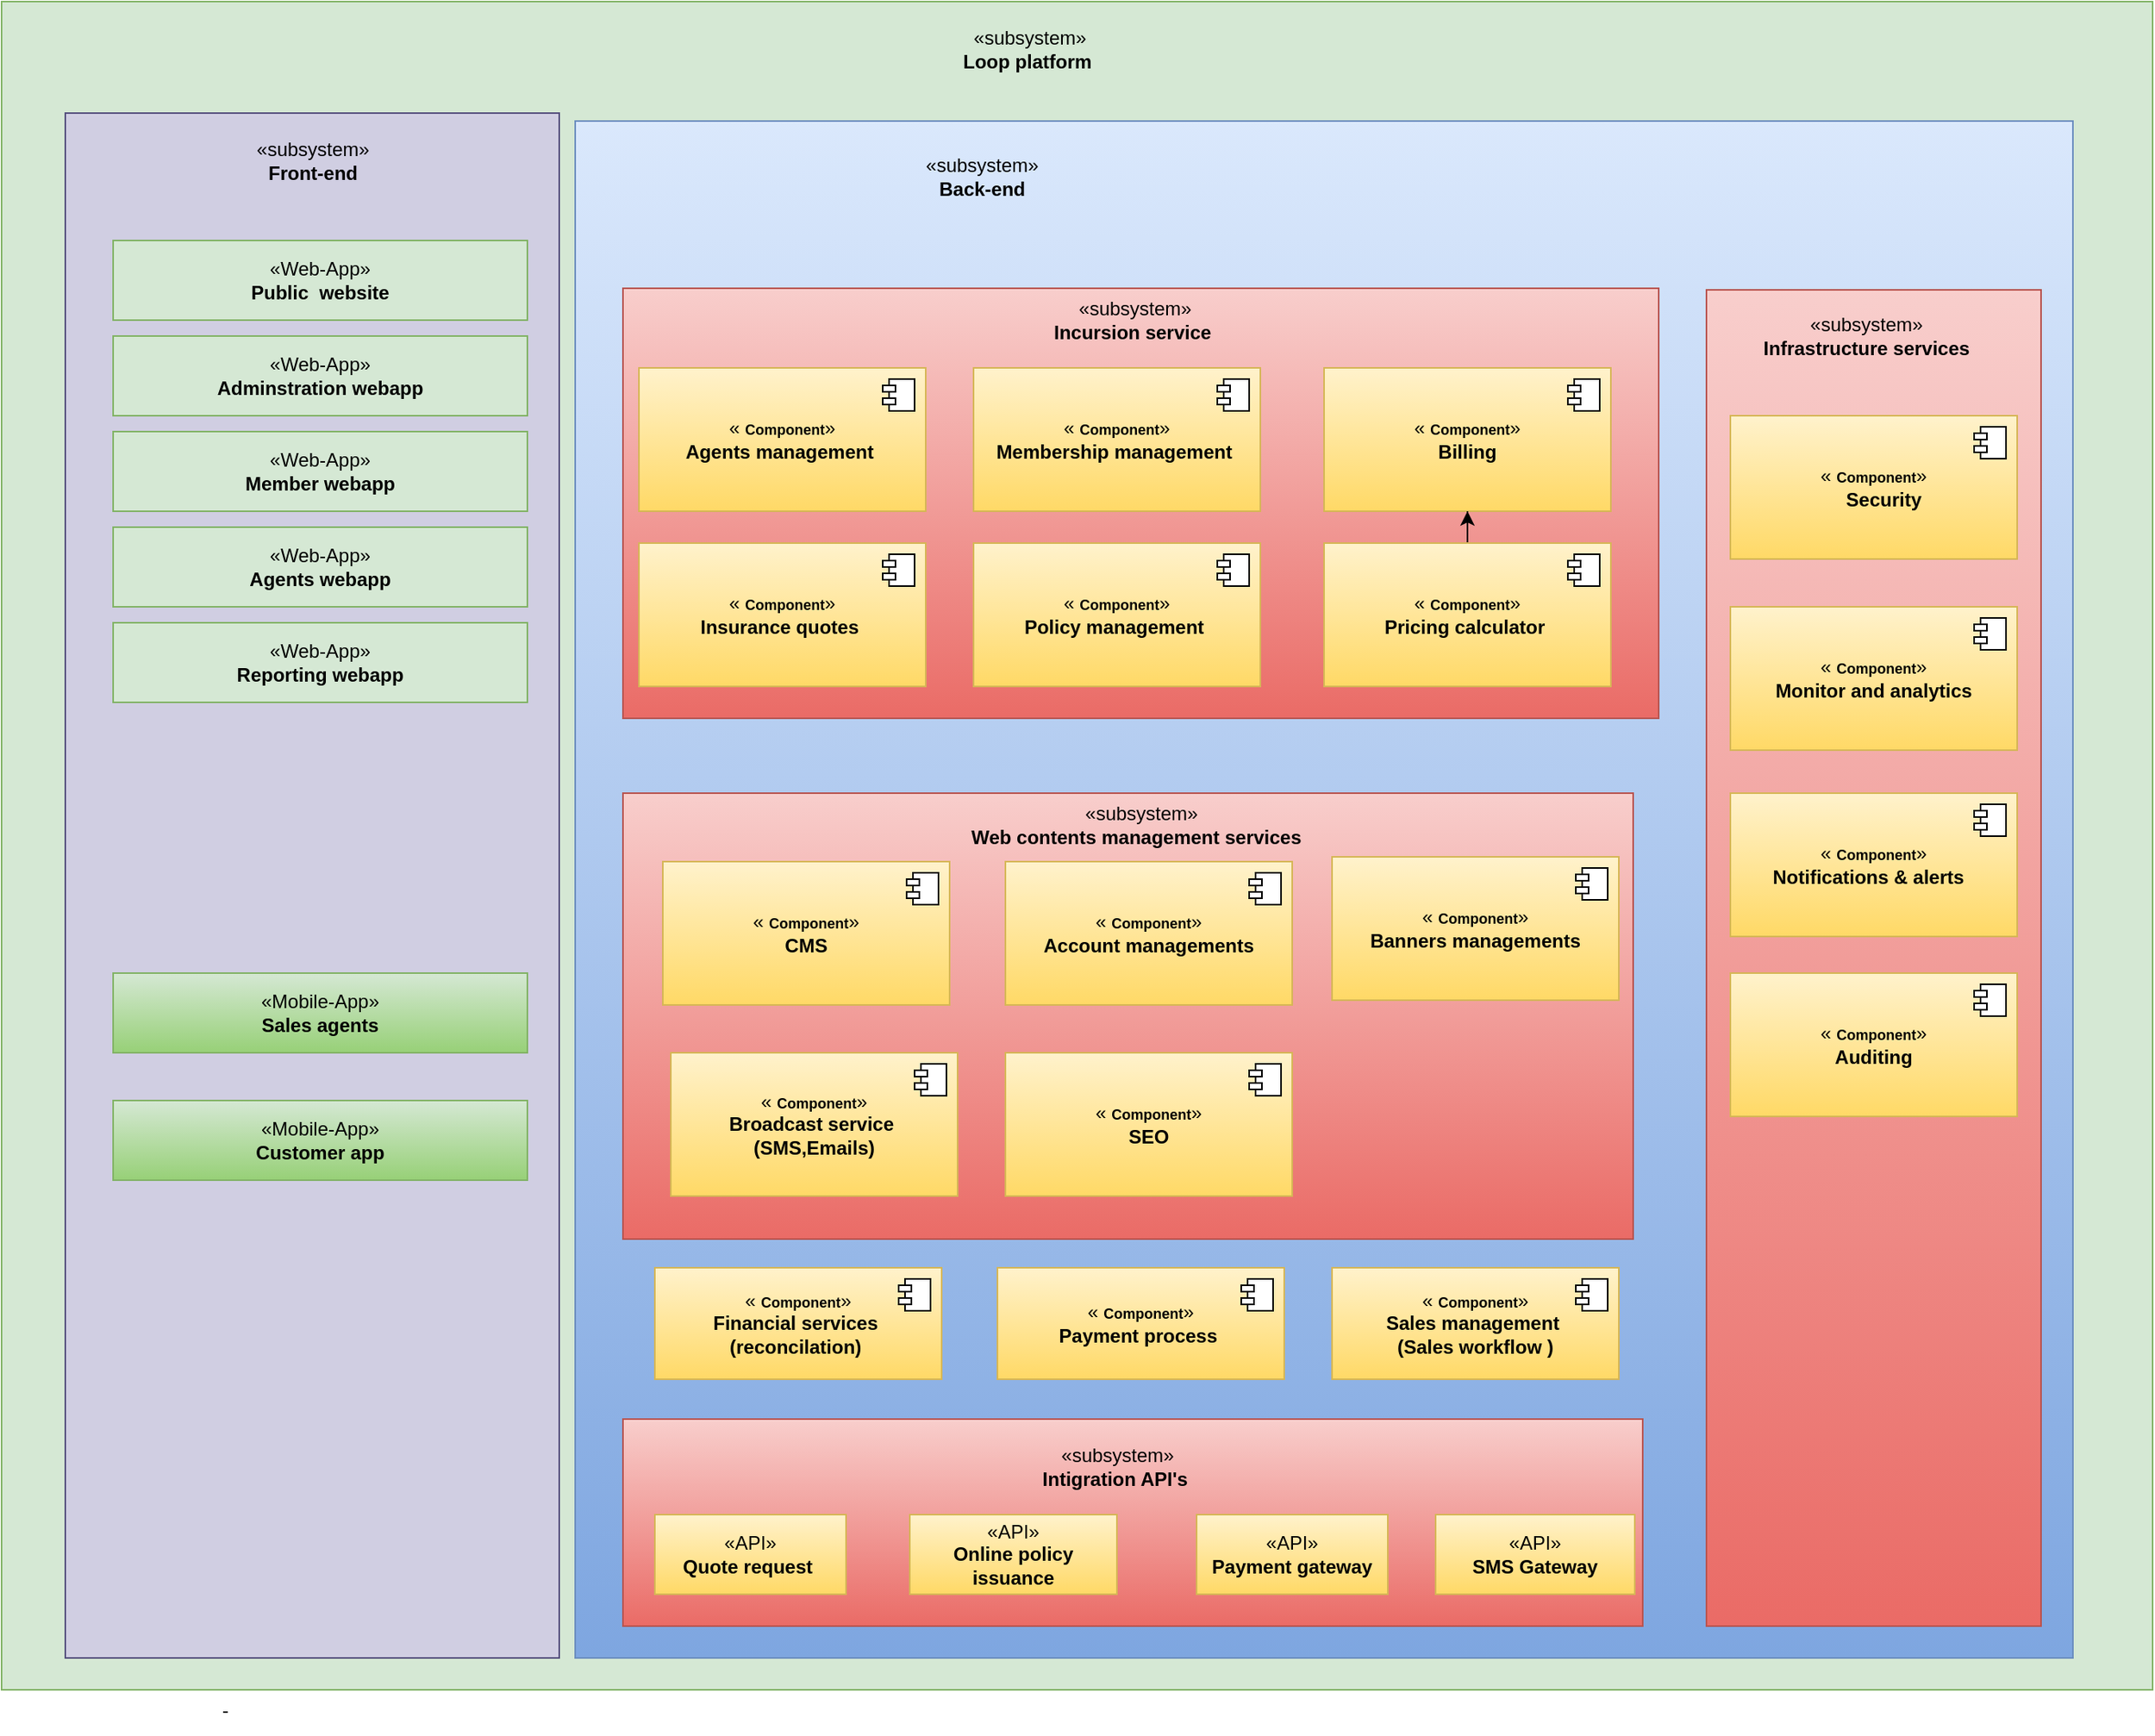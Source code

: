 <mxfile version="22.1.0" type="device">
  <diagram name="Page-1" id="1VrzVW-zOHMod4vHWDAO">
    <mxGraphModel dx="1602" dy="3536" grid="1" gridSize="10" guides="1" tooltips="1" connect="1" arrows="1" fold="1" page="1" pageScale="1" pageWidth="827" pageHeight="1169" math="0" shadow="0">
      <root>
        <mxCell id="0" />
        <mxCell id="1" parent="0" />
        <mxCell id="8f19t0Ze3PnC0a54eQCc-81" value="" style="html=1;whiteSpace=wrap;fillColor=#d5e8d4;strokeColor=#82b366;" vertex="1" parent="1">
          <mxGeometry x="10" y="-2290" width="1350" height="1060" as="geometry" />
        </mxCell>
        <mxCell id="8f19t0Ze3PnC0a54eQCc-82" value="«subsystem»&lt;br style=&quot;border-color: var(--border-color);&quot;&gt;&lt;b style=&quot;border-color: var(--border-color);&quot;&gt;Loop platform&amp;nbsp;&lt;/b&gt;" style="text;html=1;align=center;verticalAlign=middle;resizable=0;points=[];autosize=1;strokeColor=none;fillColor=none;" vertex="1" parent="1">
          <mxGeometry x="600" y="-2280" width="110" height="40" as="geometry" />
        </mxCell>
        <mxCell id="8f19t0Ze3PnC0a54eQCc-83" value="" style="html=1;whiteSpace=wrap;fillColor=#d0cee2;strokeColor=#56517e;" vertex="1" parent="1">
          <mxGeometry x="50" y="-2220" width="310" height="970" as="geometry" />
        </mxCell>
        <mxCell id="8f19t0Ze3PnC0a54eQCc-84" value="«subsystem»&lt;br style=&quot;border-color: var(--border-color);&quot;&gt;&lt;b style=&quot;border-color: var(--border-color);&quot;&gt;Front-end&lt;/b&gt;" style="text;html=1;align=center;verticalAlign=middle;resizable=0;points=[];autosize=1;strokeColor=none;fillColor=none;" vertex="1" parent="1">
          <mxGeometry x="160" y="-2210" width="90" height="40" as="geometry" />
        </mxCell>
        <mxCell id="8f19t0Ze3PnC0a54eQCc-85" value="«Web-App»&lt;br style=&quot;border-color: var(--border-color);&quot;&gt;&lt;b style=&quot;border-color: var(--border-color);&quot;&gt;Public&amp;nbsp; website&lt;/b&gt;" style="html=1;whiteSpace=wrap;fillColor=#d5e8d4;strokeColor=#82b366;" vertex="1" parent="1">
          <mxGeometry x="80" y="-2140" width="260" height="50" as="geometry" />
        </mxCell>
        <mxCell id="8f19t0Ze3PnC0a54eQCc-95" value="«Web-App»&lt;br style=&quot;border-color: var(--border-color);&quot;&gt;&lt;b style=&quot;border-color: var(--border-color);&quot;&gt;Adminstration webapp&lt;/b&gt;" style="html=1;whiteSpace=wrap;fillColor=#d5e8d4;strokeColor=#82b366;" vertex="1" parent="1">
          <mxGeometry x="80" y="-2080" width="260" height="50" as="geometry" />
        </mxCell>
        <mxCell id="8f19t0Ze3PnC0a54eQCc-96" value="«Mobile-App»&lt;br style=&quot;border-color: var(--border-color);&quot;&gt;&lt;b style=&quot;border-color: var(--border-color);&quot;&gt;Sales agents&lt;/b&gt;" style="html=1;whiteSpace=wrap;fillColor=#d5e8d4;strokeColor=#82b366;gradientColor=#97d077;" vertex="1" parent="1">
          <mxGeometry x="80" y="-1680" width="260" height="50" as="geometry" />
        </mxCell>
        <mxCell id="8f19t0Ze3PnC0a54eQCc-97" value="«Web-App»&lt;br style=&quot;border-color: var(--border-color);&quot;&gt;&lt;b style=&quot;border-color: var(--border-color);&quot;&gt;Reporting webapp&lt;/b&gt;" style="html=1;whiteSpace=wrap;fillColor=#d5e8d4;strokeColor=#82b366;" vertex="1" parent="1">
          <mxGeometry x="80" y="-1900" width="260" height="50" as="geometry" />
        </mxCell>
        <mxCell id="8f19t0Ze3PnC0a54eQCc-98" value="«Mobile-App»&lt;br style=&quot;border-color: var(--border-color);&quot;&gt;&lt;b style=&quot;border-color: var(--border-color);&quot;&gt;Customer app&lt;/b&gt;" style="html=1;whiteSpace=wrap;fillColor=#d5e8d4;strokeColor=#82b366;gradientColor=#97d077;" vertex="1" parent="1">
          <mxGeometry x="80" y="-1600" width="260" height="50" as="geometry" />
        </mxCell>
        <mxCell id="8f19t0Ze3PnC0a54eQCc-99" value="«Web-App»&lt;br style=&quot;border-color: var(--border-color);&quot;&gt;&lt;b style=&quot;border-color: var(--border-color);&quot;&gt;Agents webapp&lt;/b&gt;" style="html=1;whiteSpace=wrap;fillColor=#d5e8d4;strokeColor=#82b366;" vertex="1" parent="1">
          <mxGeometry x="80" y="-1960" width="260" height="50" as="geometry" />
        </mxCell>
        <mxCell id="8f19t0Ze3PnC0a54eQCc-100" value="«Web-App»&lt;br style=&quot;border-color: var(--border-color);&quot;&gt;&lt;b style=&quot;border-color: var(--border-color);&quot;&gt;Member webapp&lt;/b&gt;" style="html=1;whiteSpace=wrap;fillColor=#d5e8d4;strokeColor=#82b366;" vertex="1" parent="1">
          <mxGeometry x="80" y="-2020" width="260" height="50" as="geometry" />
        </mxCell>
        <mxCell id="8f19t0Ze3PnC0a54eQCc-101" value="" style="html=1;whiteSpace=wrap;fillColor=#dae8fc;gradientColor=#7ea6e0;strokeColor=#6c8ebf;" vertex="1" parent="1">
          <mxGeometry x="370" y="-2215" width="940" height="965" as="geometry" />
        </mxCell>
        <mxCell id="8f19t0Ze3PnC0a54eQCc-102" value="«subsystem»&lt;br style=&quot;border-color: var(--border-color);&quot;&gt;&lt;b style=&quot;border-color: var(--border-color);&quot;&gt;Back-end&lt;/b&gt;" style="text;html=1;align=center;verticalAlign=middle;resizable=0;points=[];autosize=1;strokeColor=none;fillColor=none;" vertex="1" parent="1">
          <mxGeometry x="580" y="-2200" width="90" height="40" as="geometry" />
        </mxCell>
        <mxCell id="8f19t0Ze3PnC0a54eQCc-103" value="" style="html=1;whiteSpace=wrap;fillColor=#f8cecc;gradientColor=#ea6b66;strokeColor=#b85450;" vertex="1" parent="1">
          <mxGeometry x="400" y="-2110" width="650" height="270" as="geometry" />
        </mxCell>
        <mxCell id="8f19t0Ze3PnC0a54eQCc-106" value="«&lt;b style=&quot;border-color: var(--border-color);&quot;&gt;&amp;nbsp;&lt;font style=&quot;font-size: 9px;&quot;&gt;Component&lt;/font&gt;&lt;/b&gt;»&lt;br&gt;&lt;b&gt;Agents management&amp;nbsp;&lt;/b&gt;" style="html=1;dropTarget=0;whiteSpace=wrap;fillColor=#fff2cc;gradientColor=#ffd966;strokeColor=#d6b656;" vertex="1" parent="1">
          <mxGeometry x="410" y="-2060" width="180" height="90" as="geometry" />
        </mxCell>
        <mxCell id="8f19t0Ze3PnC0a54eQCc-107" value="" style="shape=module;jettyWidth=8;jettyHeight=4;" vertex="1" parent="8f19t0Ze3PnC0a54eQCc-106">
          <mxGeometry x="1" width="20" height="20" relative="1" as="geometry">
            <mxPoint x="-27" y="7" as="offset" />
          </mxGeometry>
        </mxCell>
        <mxCell id="8f19t0Ze3PnC0a54eQCc-108" value="«&lt;b style=&quot;border-color: var(--border-color);&quot;&gt;&amp;nbsp;&lt;font style=&quot;font-size: 9px;&quot;&gt;Component&lt;/font&gt;&lt;/b&gt;»&lt;br&gt;&lt;b&gt;Membership management&amp;nbsp;&lt;/b&gt;" style="html=1;dropTarget=0;whiteSpace=wrap;fillColor=#fff2cc;gradientColor=#ffd966;strokeColor=#d6b656;" vertex="1" parent="1">
          <mxGeometry x="620" y="-2060" width="180" height="90" as="geometry" />
        </mxCell>
        <mxCell id="8f19t0Ze3PnC0a54eQCc-109" value="" style="shape=module;jettyWidth=8;jettyHeight=4;" vertex="1" parent="8f19t0Ze3PnC0a54eQCc-108">
          <mxGeometry x="1" width="20" height="20" relative="1" as="geometry">
            <mxPoint x="-27" y="7" as="offset" />
          </mxGeometry>
        </mxCell>
        <mxCell id="8f19t0Ze3PnC0a54eQCc-112" value="«&lt;b style=&quot;border-color: var(--border-color);&quot;&gt;&amp;nbsp;&lt;font style=&quot;font-size: 9px;&quot;&gt;Component&lt;/font&gt;&lt;/b&gt;»&lt;br&gt;&lt;b&gt;Billing&lt;/b&gt;" style="html=1;dropTarget=0;whiteSpace=wrap;fillColor=#fff2cc;gradientColor=#ffd966;strokeColor=#d6b656;" vertex="1" parent="1">
          <mxGeometry x="840" y="-2060" width="180" height="90" as="geometry" />
        </mxCell>
        <mxCell id="8f19t0Ze3PnC0a54eQCc-113" value="" style="shape=module;jettyWidth=8;jettyHeight=4;" vertex="1" parent="8f19t0Ze3PnC0a54eQCc-112">
          <mxGeometry x="1" width="20" height="20" relative="1" as="geometry">
            <mxPoint x="-27" y="7" as="offset" />
          </mxGeometry>
        </mxCell>
        <mxCell id="8f19t0Ze3PnC0a54eQCc-114" value="«&lt;b style=&quot;border-color: var(--border-color);&quot;&gt;&amp;nbsp;&lt;font style=&quot;font-size: 9px;&quot;&gt;Component&lt;/font&gt;&lt;/b&gt;»&lt;br&gt;&lt;b&gt;Insurance quotes&amp;nbsp;&lt;/b&gt;" style="html=1;dropTarget=0;whiteSpace=wrap;fillColor=#fff2cc;gradientColor=#ffd966;strokeColor=#d6b656;" vertex="1" parent="1">
          <mxGeometry x="410" y="-1950" width="180" height="90" as="geometry" />
        </mxCell>
        <mxCell id="8f19t0Ze3PnC0a54eQCc-115" value="" style="shape=module;jettyWidth=8;jettyHeight=4;" vertex="1" parent="8f19t0Ze3PnC0a54eQCc-114">
          <mxGeometry x="1" width="20" height="20" relative="1" as="geometry">
            <mxPoint x="-27" y="7" as="offset" />
          </mxGeometry>
        </mxCell>
        <mxCell id="8f19t0Ze3PnC0a54eQCc-116" value="«&lt;b style=&quot;border-color: var(--border-color);&quot;&gt;&amp;nbsp;&lt;font style=&quot;font-size: 9px;&quot;&gt;Component&lt;/font&gt;&lt;/b&gt;»&lt;br&gt;&lt;b&gt;Policy management&amp;nbsp;&lt;/b&gt;" style="html=1;dropTarget=0;whiteSpace=wrap;fillColor=#fff2cc;gradientColor=#ffd966;strokeColor=#d6b656;" vertex="1" parent="1">
          <mxGeometry x="620" y="-1950" width="180" height="90" as="geometry" />
        </mxCell>
        <mxCell id="8f19t0Ze3PnC0a54eQCc-117" value="" style="shape=module;jettyWidth=8;jettyHeight=4;" vertex="1" parent="8f19t0Ze3PnC0a54eQCc-116">
          <mxGeometry x="1" width="20" height="20" relative="1" as="geometry">
            <mxPoint x="-27" y="7" as="offset" />
          </mxGeometry>
        </mxCell>
        <mxCell id="8f19t0Ze3PnC0a54eQCc-120" value="" style="edgeStyle=orthogonalEdgeStyle;rounded=0;orthogonalLoop=1;jettySize=auto;html=1;" edge="1" parent="1" source="8f19t0Ze3PnC0a54eQCc-118" target="8f19t0Ze3PnC0a54eQCc-112">
          <mxGeometry relative="1" as="geometry" />
        </mxCell>
        <mxCell id="8f19t0Ze3PnC0a54eQCc-118" value="«&lt;b style=&quot;border-color: var(--border-color);&quot;&gt;&amp;nbsp;&lt;font style=&quot;font-size: 9px;&quot;&gt;Component&lt;/font&gt;&lt;/b&gt;»&lt;br&gt;&lt;b&gt;Pricing calculator&amp;nbsp;&lt;/b&gt;" style="html=1;dropTarget=0;whiteSpace=wrap;fillColor=#fff2cc;gradientColor=#ffd966;strokeColor=#d6b656;" vertex="1" parent="1">
          <mxGeometry x="840" y="-1950" width="180" height="90" as="geometry" />
        </mxCell>
        <mxCell id="8f19t0Ze3PnC0a54eQCc-119" value="" style="shape=module;jettyWidth=8;jettyHeight=4;" vertex="1" parent="8f19t0Ze3PnC0a54eQCc-118">
          <mxGeometry x="1" width="20" height="20" relative="1" as="geometry">
            <mxPoint x="-27" y="7" as="offset" />
          </mxGeometry>
        </mxCell>
        <mxCell id="8f19t0Ze3PnC0a54eQCc-122" value="«subsystem»&lt;br style=&quot;border-color: var(--border-color);&quot;&gt;&lt;b style=&quot;border-color: var(--border-color);&quot;&gt;Incursion service&amp;nbsp;&lt;/b&gt;" style="text;html=1;align=center;verticalAlign=middle;resizable=0;points=[];autosize=1;strokeColor=none;fillColor=none;" vertex="1" parent="1">
          <mxGeometry x="656" y="-2110" width="130" height="40" as="geometry" />
        </mxCell>
        <mxCell id="8f19t0Ze3PnC0a54eQCc-123" value="" style="html=1;whiteSpace=wrap;fillColor=#f8cecc;gradientColor=#ea6b66;strokeColor=#b85450;" vertex="1" parent="1">
          <mxGeometry x="400" y="-1793" width="634" height="280" as="geometry" />
        </mxCell>
        <mxCell id="8f19t0Ze3PnC0a54eQCc-124" value="«subsystem»&lt;br style=&quot;border-color: var(--border-color);&quot;&gt;&lt;b style=&quot;border-color: var(--border-color);&quot;&gt;Web contents management services&amp;nbsp;&amp;nbsp;&lt;/b&gt;" style="text;html=1;align=center;verticalAlign=middle;resizable=0;points=[];autosize=1;strokeColor=none;fillColor=none;" vertex="1" parent="1">
          <mxGeometry x="605" y="-1793" width="240" height="40" as="geometry" />
        </mxCell>
        <mxCell id="8f19t0Ze3PnC0a54eQCc-125" value="«&lt;b style=&quot;border-color: var(--border-color);&quot;&gt;&amp;nbsp;&lt;font style=&quot;font-size: 9px;&quot;&gt;Component&lt;/font&gt;&lt;/b&gt;»&lt;br&gt;&lt;b&gt;CMS&lt;/b&gt;" style="html=1;dropTarget=0;whiteSpace=wrap;fillColor=#fff2cc;gradientColor=#ffd966;strokeColor=#d6b656;" vertex="1" parent="1">
          <mxGeometry x="425" y="-1750" width="180" height="90" as="geometry" />
        </mxCell>
        <mxCell id="8f19t0Ze3PnC0a54eQCc-126" value="" style="shape=module;jettyWidth=8;jettyHeight=4;" vertex="1" parent="8f19t0Ze3PnC0a54eQCc-125">
          <mxGeometry x="1" width="20" height="20" relative="1" as="geometry">
            <mxPoint x="-27" y="7" as="offset" />
          </mxGeometry>
        </mxCell>
        <mxCell id="8f19t0Ze3PnC0a54eQCc-127" value="«&lt;b style=&quot;border-color: var(--border-color);&quot;&gt;&amp;nbsp;&lt;font style=&quot;font-size: 9px;&quot;&gt;Component&lt;/font&gt;&lt;/b&gt;»&lt;br&gt;&lt;b&gt;Account managements&lt;/b&gt;" style="html=1;dropTarget=0;whiteSpace=wrap;fillColor=#fff2cc;gradientColor=#ffd966;strokeColor=#d6b656;" vertex="1" parent="1">
          <mxGeometry x="640" y="-1750" width="180" height="90" as="geometry" />
        </mxCell>
        <mxCell id="8f19t0Ze3PnC0a54eQCc-128" value="" style="shape=module;jettyWidth=8;jettyHeight=4;" vertex="1" parent="8f19t0Ze3PnC0a54eQCc-127">
          <mxGeometry x="1" width="20" height="20" relative="1" as="geometry">
            <mxPoint x="-27" y="7" as="offset" />
          </mxGeometry>
        </mxCell>
        <mxCell id="8f19t0Ze3PnC0a54eQCc-131" value="«&lt;b style=&quot;border-color: var(--border-color);&quot;&gt;&amp;nbsp;&lt;font style=&quot;font-size: 9px;&quot;&gt;Component&lt;/font&gt;&lt;/b&gt;»&lt;br&gt;&lt;b&gt;Banners managements&lt;/b&gt;" style="html=1;dropTarget=0;whiteSpace=wrap;fillColor=#fff2cc;gradientColor=#ffd966;strokeColor=#d6b656;" vertex="1" parent="1">
          <mxGeometry x="845" y="-1753" width="180" height="90" as="geometry" />
        </mxCell>
        <mxCell id="8f19t0Ze3PnC0a54eQCc-132" value="" style="shape=module;jettyWidth=8;jettyHeight=4;" vertex="1" parent="8f19t0Ze3PnC0a54eQCc-131">
          <mxGeometry x="1" width="20" height="20" relative="1" as="geometry">
            <mxPoint x="-27" y="7" as="offset" />
          </mxGeometry>
        </mxCell>
        <mxCell id="8f19t0Ze3PnC0a54eQCc-133" value="«&lt;b style=&quot;border-color: var(--border-color);&quot;&gt;&amp;nbsp;&lt;font style=&quot;font-size: 9px;&quot;&gt;Component&lt;/font&gt;&lt;/b&gt;»&lt;br&gt;&lt;b&gt;Broadcast service&amp;nbsp;&lt;br&gt;(SMS,Emails)&lt;/b&gt;" style="html=1;dropTarget=0;whiteSpace=wrap;fillColor=#fff2cc;gradientColor=#ffd966;strokeColor=#d6b656;" vertex="1" parent="1">
          <mxGeometry x="430" y="-1630" width="180" height="90" as="geometry" />
        </mxCell>
        <mxCell id="8f19t0Ze3PnC0a54eQCc-134" value="" style="shape=module;jettyWidth=8;jettyHeight=4;" vertex="1" parent="8f19t0Ze3PnC0a54eQCc-133">
          <mxGeometry x="1" width="20" height="20" relative="1" as="geometry">
            <mxPoint x="-27" y="7" as="offset" />
          </mxGeometry>
        </mxCell>
        <mxCell id="8f19t0Ze3PnC0a54eQCc-135" value="«&lt;b style=&quot;border-color: var(--border-color);&quot;&gt;&amp;nbsp;&lt;font style=&quot;font-size: 9px;&quot;&gt;Component&lt;/font&gt;&lt;/b&gt;»&lt;br&gt;&lt;b&gt;SEO&lt;/b&gt;" style="html=1;dropTarget=0;whiteSpace=wrap;fillColor=#fff2cc;gradientColor=#ffd966;strokeColor=#d6b656;glass=0;rounded=0;shadow=0;" vertex="1" parent="1">
          <mxGeometry x="640" y="-1630" width="180" height="90" as="geometry" />
        </mxCell>
        <mxCell id="8f19t0Ze3PnC0a54eQCc-136" value="" style="shape=module;jettyWidth=8;jettyHeight=4;" vertex="1" parent="8f19t0Ze3PnC0a54eQCc-135">
          <mxGeometry x="1" width="20" height="20" relative="1" as="geometry">
            <mxPoint x="-27" y="7" as="offset" />
          </mxGeometry>
        </mxCell>
        <mxCell id="8f19t0Ze3PnC0a54eQCc-137" value="«&lt;b style=&quot;border-color: var(--border-color);&quot;&gt;&amp;nbsp;&lt;font style=&quot;font-size: 9px;&quot;&gt;Component&lt;/font&gt;&lt;/b&gt;»&lt;br&gt;&lt;b&gt;Financial services&amp;nbsp;&lt;br&gt;(reconcilation)&amp;nbsp;&lt;/b&gt;" style="html=1;dropTarget=0;whiteSpace=wrap;fillColor=#fff2cc;gradientColor=#ffd966;strokeColor=#d6b656;" vertex="1" parent="1">
          <mxGeometry x="420" y="-1495" width="180" height="70" as="geometry" />
        </mxCell>
        <mxCell id="8f19t0Ze3PnC0a54eQCc-138" value="" style="shape=module;jettyWidth=8;jettyHeight=4;" vertex="1" parent="8f19t0Ze3PnC0a54eQCc-137">
          <mxGeometry x="1" width="20" height="20" relative="1" as="geometry">
            <mxPoint x="-27" y="7" as="offset" />
          </mxGeometry>
        </mxCell>
        <mxCell id="8f19t0Ze3PnC0a54eQCc-143" value="«&lt;b style=&quot;border-color: var(--border-color);&quot;&gt;&amp;nbsp;&lt;font style=&quot;font-size: 9px;&quot;&gt;Component&lt;/font&gt;&lt;/b&gt;»&lt;br&gt;&lt;b&gt;Payment process&amp;nbsp;&lt;/b&gt;" style="html=1;dropTarget=0;whiteSpace=wrap;fillColor=#fff2cc;gradientColor=#ffd966;strokeColor=#d6b656;" vertex="1" parent="1">
          <mxGeometry x="635" y="-1495" width="180" height="70" as="geometry" />
        </mxCell>
        <mxCell id="8f19t0Ze3PnC0a54eQCc-144" value="" style="shape=module;jettyWidth=8;jettyHeight=4;" vertex="1" parent="8f19t0Ze3PnC0a54eQCc-143">
          <mxGeometry x="1" width="20" height="20" relative="1" as="geometry">
            <mxPoint x="-27" y="7" as="offset" />
          </mxGeometry>
        </mxCell>
        <mxCell id="8f19t0Ze3PnC0a54eQCc-145" value="«&lt;b style=&quot;border-color: var(--border-color);&quot;&gt;&amp;nbsp;&lt;font style=&quot;font-size: 9px;&quot;&gt;Component&lt;/font&gt;&lt;/b&gt;»&lt;br&gt;&lt;b&gt;Sales management&amp;nbsp;&lt;br&gt;(Sales workflow )&lt;/b&gt;" style="html=1;dropTarget=0;whiteSpace=wrap;fillColor=#fff2cc;gradientColor=#ffd966;strokeColor=#d6b656;" vertex="1" parent="1">
          <mxGeometry x="845" y="-1495" width="180" height="70" as="geometry" />
        </mxCell>
        <mxCell id="8f19t0Ze3PnC0a54eQCc-146" value="" style="shape=module;jettyWidth=8;jettyHeight=4;" vertex="1" parent="8f19t0Ze3PnC0a54eQCc-145">
          <mxGeometry x="1" width="20" height="20" relative="1" as="geometry">
            <mxPoint x="-27" y="7" as="offset" />
          </mxGeometry>
        </mxCell>
        <mxCell id="8f19t0Ze3PnC0a54eQCc-147" value="" style="html=1;whiteSpace=wrap;fillColor=#f8cecc;strokeColor=#b85450;gradientColor=#ea6b66;" vertex="1" parent="1">
          <mxGeometry x="400" y="-1400" width="640" height="130" as="geometry" />
        </mxCell>
        <mxCell id="8f19t0Ze3PnC0a54eQCc-148" value="«subsystem»&lt;br style=&quot;border-color: var(--border-color);&quot;&gt;&lt;b style=&quot;border-color: var(--border-color);&quot;&gt;Intigration API&#39;s&amp;nbsp;&lt;/b&gt;" style="text;html=1;align=center;verticalAlign=middle;resizable=0;points=[];autosize=1;strokeColor=none;fillColor=none;" vertex="1" parent="1">
          <mxGeometry x="650" y="-1390" width="120" height="40" as="geometry" />
        </mxCell>
        <mxCell id="8f19t0Ze3PnC0a54eQCc-149" value="«API»&lt;br&gt;&lt;b&gt;Quote request&amp;nbsp;&lt;/b&gt;" style="html=1;whiteSpace=wrap;fillColor=#fff2cc;gradientColor=#ffd966;strokeColor=#d6b656;" vertex="1" parent="1">
          <mxGeometry x="420" y="-1340" width="120" height="50" as="geometry" />
        </mxCell>
        <mxCell id="8f19t0Ze3PnC0a54eQCc-150" value="«API»&lt;br&gt;&lt;b&gt;Online policy issuance&lt;/b&gt;" style="html=1;whiteSpace=wrap;fillColor=#fff2cc;gradientColor=#ffd966;strokeColor=#d6b656;" vertex="1" parent="1">
          <mxGeometry x="580" y="-1340" width="130" height="50" as="geometry" />
        </mxCell>
        <mxCell id="8f19t0Ze3PnC0a54eQCc-151" value="«API»&lt;br&gt;&lt;b&gt;Payment gateway&lt;/b&gt;" style="html=1;whiteSpace=wrap;fillColor=#fff2cc;gradientColor=#ffd966;strokeColor=#d6b656;" vertex="1" parent="1">
          <mxGeometry x="760" y="-1340" width="120" height="50" as="geometry" />
        </mxCell>
        <mxCell id="8f19t0Ze3PnC0a54eQCc-152" value="«API»&lt;br&gt;&lt;b&gt;SMS Gateway&lt;/b&gt;" style="html=1;whiteSpace=wrap;fillColor=#fff2cc;gradientColor=#ffd966;strokeColor=#d6b656;" vertex="1" parent="1">
          <mxGeometry x="910" y="-1340" width="125" height="50" as="geometry" />
        </mxCell>
        <mxCell id="8f19t0Ze3PnC0a54eQCc-153" value="" style="html=1;whiteSpace=wrap;fillColor=#f8cecc;strokeColor=#b85450;gradientColor=#ea6b66;" vertex="1" parent="1">
          <mxGeometry x="1080" y="-2109" width="210" height="839" as="geometry" />
        </mxCell>
        <mxCell id="8f19t0Ze3PnC0a54eQCc-154" value="«subsystem»&lt;br style=&quot;border-color: var(--border-color);&quot;&gt;&lt;b style=&quot;border-color: var(--border-color);&quot;&gt;Infrastructure services&lt;/b&gt;" style="text;html=1;align=center;verticalAlign=middle;resizable=0;points=[];autosize=1;strokeColor=none;fillColor=none;" vertex="1" parent="1">
          <mxGeometry x="1105" y="-2100" width="150" height="40" as="geometry" />
        </mxCell>
        <mxCell id="8f19t0Ze3PnC0a54eQCc-155" value="«&lt;b style=&quot;border-color: var(--border-color);&quot;&gt;&amp;nbsp;&lt;font style=&quot;font-size: 9px;&quot;&gt;Component&lt;/font&gt;&lt;/b&gt;»&lt;br&gt;&lt;div style=&quot;text-align: right;&quot;&gt;&lt;b style=&quot;background-color: initial;&quot;&gt;Security&amp;nbsp;&lt;/b&gt;&lt;/div&gt;" style="html=1;dropTarget=0;whiteSpace=wrap;fillColor=#fff2cc;gradientColor=#ffd966;strokeColor=#d6b656;perimeterSpacing=0;" vertex="1" parent="1">
          <mxGeometry x="1095" y="-2030" width="180" height="90" as="geometry" />
        </mxCell>
        <mxCell id="8f19t0Ze3PnC0a54eQCc-156" value="" style="shape=module;jettyWidth=8;jettyHeight=4;" vertex="1" parent="8f19t0Ze3PnC0a54eQCc-155">
          <mxGeometry x="1" width="20" height="20" relative="1" as="geometry">
            <mxPoint x="-27" y="7" as="offset" />
          </mxGeometry>
        </mxCell>
        <mxCell id="8f19t0Ze3PnC0a54eQCc-157" value="«&lt;b style=&quot;border-color: var(--border-color);&quot;&gt;&amp;nbsp;&lt;font style=&quot;font-size: 9px;&quot;&gt;Component&lt;/font&gt;&lt;/b&gt;»&lt;br&gt;&lt;b&gt;Monitor and analytics&lt;/b&gt;" style="html=1;dropTarget=0;whiteSpace=wrap;fillColor=#fff2cc;gradientColor=#ffd966;strokeColor=#d6b656;" vertex="1" parent="1">
          <mxGeometry x="1095" y="-1910" width="180" height="90" as="geometry" />
        </mxCell>
        <mxCell id="8f19t0Ze3PnC0a54eQCc-158" value="" style="shape=module;jettyWidth=8;jettyHeight=4;" vertex="1" parent="8f19t0Ze3PnC0a54eQCc-157">
          <mxGeometry x="1" width="20" height="20" relative="1" as="geometry">
            <mxPoint x="-27" y="7" as="offset" />
          </mxGeometry>
        </mxCell>
        <mxCell id="8f19t0Ze3PnC0a54eQCc-159" value="«&lt;b style=&quot;border-color: var(--border-color);&quot;&gt;&amp;nbsp;&lt;font style=&quot;font-size: 9px;&quot;&gt;Component&lt;/font&gt;&lt;/b&gt;»&lt;br&gt;&lt;b&gt;Auditing&lt;/b&gt;" style="html=1;dropTarget=0;whiteSpace=wrap;fillColor=#fff2cc;gradientColor=#ffd966;strokeColor=#d6b656;" vertex="1" parent="1">
          <mxGeometry x="1095" y="-1680" width="180" height="90" as="geometry" />
        </mxCell>
        <mxCell id="8f19t0Ze3PnC0a54eQCc-160" value="" style="shape=module;jettyWidth=8;jettyHeight=4;" vertex="1" parent="8f19t0Ze3PnC0a54eQCc-159">
          <mxGeometry x="1" width="20" height="20" relative="1" as="geometry">
            <mxPoint x="-27" y="7" as="offset" />
          </mxGeometry>
        </mxCell>
        <mxCell id="8f19t0Ze3PnC0a54eQCc-161" value="«&lt;b style=&quot;border-color: var(--border-color);&quot;&gt;&amp;nbsp;&lt;font style=&quot;font-size: 9px;&quot;&gt;Component&lt;/font&gt;&lt;/b&gt;»&lt;br&gt;&lt;div style=&quot;text-align: right;&quot;&gt;&lt;b style=&quot;background-color: initial;&quot;&gt;Notifications &amp;amp; alerts&amp;nbsp;&amp;nbsp;&lt;/b&gt;&lt;/div&gt;" style="html=1;dropTarget=0;whiteSpace=wrap;fillColor=#fff2cc;gradientColor=#ffd966;strokeColor=#d6b656;perimeterSpacing=0;" vertex="1" parent="1">
          <mxGeometry x="1095" y="-1793" width="180" height="90" as="geometry" />
        </mxCell>
        <mxCell id="8f19t0Ze3PnC0a54eQCc-162" value="" style="shape=module;jettyWidth=8;jettyHeight=4;" vertex="1" parent="8f19t0Ze3PnC0a54eQCc-161">
          <mxGeometry x="1" width="20" height="20" relative="1" as="geometry">
            <mxPoint x="-27" y="7" as="offset" />
          </mxGeometry>
        </mxCell>
        <mxCell id="8f19t0Ze3PnC0a54eQCc-163" value="-" style="text;html=1;align=center;verticalAlign=middle;resizable=0;points=[];autosize=1;strokeColor=none;fillColor=none;" vertex="1" parent="1">
          <mxGeometry x="135" y="-1232" width="30" height="30" as="geometry" />
        </mxCell>
      </root>
    </mxGraphModel>
  </diagram>
</mxfile>
